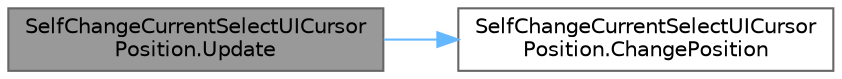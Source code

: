 digraph "SelfChangeCurrentSelectUICursorPosition.Update"
{
 // LATEX_PDF_SIZE
  bgcolor="transparent";
  edge [fontname=Helvetica,fontsize=10,labelfontname=Helvetica,labelfontsize=10];
  node [fontname=Helvetica,fontsize=10,shape=box,height=0.2,width=0.4];
  rankdir="LR";
  Node1 [id="Node000001",label="SelfChangeCurrentSelectUICursor\lPosition.Update",height=0.2,width=0.4,color="gray40", fillcolor="grey60", style="filled", fontcolor="black",tooltip=" "];
  Node1 -> Node2 [id="edge1_Node000001_Node000002",color="steelblue1",style="solid",tooltip=" "];
  Node2 [id="Node000002",label="SelfChangeCurrentSelectUICursor\lPosition.ChangePosition",height=0.2,width=0.4,color="grey40", fillcolor="white", style="filled",URL="$class_self_change_current_select_u_i_cursor_position.html#adbcaa44279283315131a23bd4f62c7a4",tooltip=" "];
}
